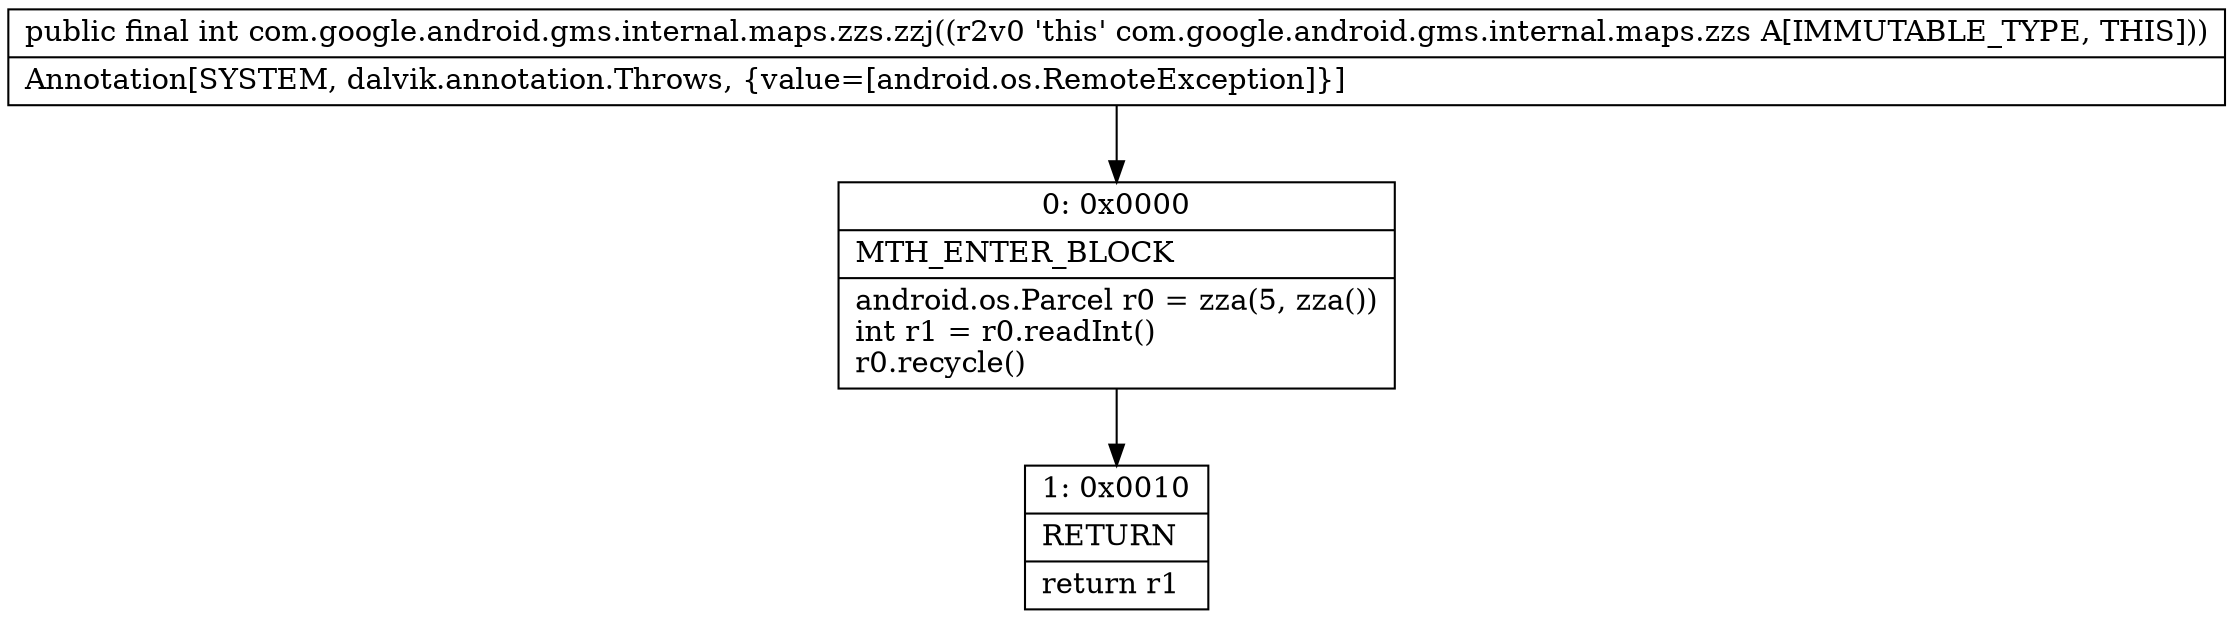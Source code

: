 digraph "CFG forcom.google.android.gms.internal.maps.zzs.zzj()I" {
Node_0 [shape=record,label="{0\:\ 0x0000|MTH_ENTER_BLOCK\l|android.os.Parcel r0 = zza(5, zza())\lint r1 = r0.readInt()\lr0.recycle()\l}"];
Node_1 [shape=record,label="{1\:\ 0x0010|RETURN\l|return r1\l}"];
MethodNode[shape=record,label="{public final int com.google.android.gms.internal.maps.zzs.zzj((r2v0 'this' com.google.android.gms.internal.maps.zzs A[IMMUTABLE_TYPE, THIS]))  | Annotation[SYSTEM, dalvik.annotation.Throws, \{value=[android.os.RemoteException]\}]\l}"];
MethodNode -> Node_0;
Node_0 -> Node_1;
}


